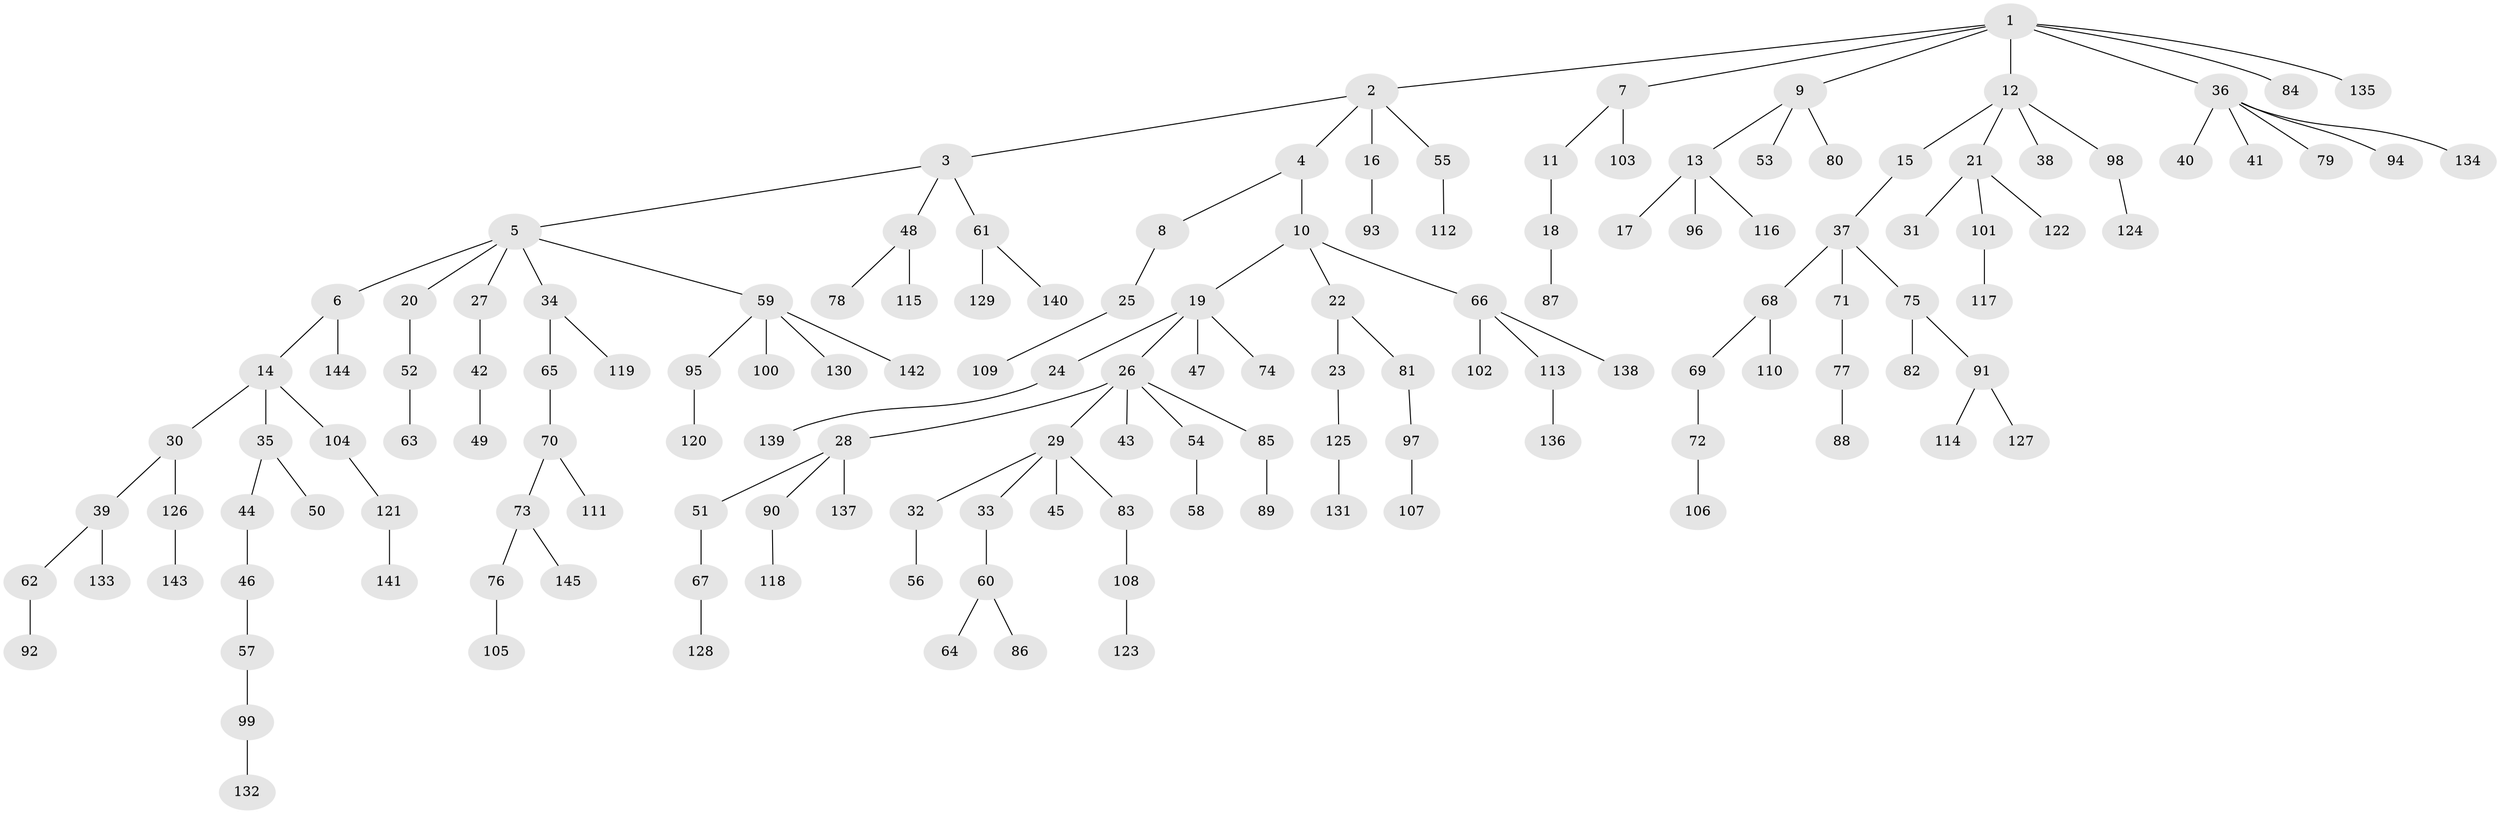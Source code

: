 // Generated by graph-tools (version 1.1) at 2025/15/03/09/25 04:15:36]
// undirected, 145 vertices, 144 edges
graph export_dot {
graph [start="1"]
  node [color=gray90,style=filled];
  1;
  2;
  3;
  4;
  5;
  6;
  7;
  8;
  9;
  10;
  11;
  12;
  13;
  14;
  15;
  16;
  17;
  18;
  19;
  20;
  21;
  22;
  23;
  24;
  25;
  26;
  27;
  28;
  29;
  30;
  31;
  32;
  33;
  34;
  35;
  36;
  37;
  38;
  39;
  40;
  41;
  42;
  43;
  44;
  45;
  46;
  47;
  48;
  49;
  50;
  51;
  52;
  53;
  54;
  55;
  56;
  57;
  58;
  59;
  60;
  61;
  62;
  63;
  64;
  65;
  66;
  67;
  68;
  69;
  70;
  71;
  72;
  73;
  74;
  75;
  76;
  77;
  78;
  79;
  80;
  81;
  82;
  83;
  84;
  85;
  86;
  87;
  88;
  89;
  90;
  91;
  92;
  93;
  94;
  95;
  96;
  97;
  98;
  99;
  100;
  101;
  102;
  103;
  104;
  105;
  106;
  107;
  108;
  109;
  110;
  111;
  112;
  113;
  114;
  115;
  116;
  117;
  118;
  119;
  120;
  121;
  122;
  123;
  124;
  125;
  126;
  127;
  128;
  129;
  130;
  131;
  132;
  133;
  134;
  135;
  136;
  137;
  138;
  139;
  140;
  141;
  142;
  143;
  144;
  145;
  1 -- 2;
  1 -- 7;
  1 -- 9;
  1 -- 12;
  1 -- 36;
  1 -- 84;
  1 -- 135;
  2 -- 3;
  2 -- 4;
  2 -- 16;
  2 -- 55;
  3 -- 5;
  3 -- 48;
  3 -- 61;
  4 -- 8;
  4 -- 10;
  5 -- 6;
  5 -- 20;
  5 -- 27;
  5 -- 34;
  5 -- 59;
  6 -- 14;
  6 -- 144;
  7 -- 11;
  7 -- 103;
  8 -- 25;
  9 -- 13;
  9 -- 53;
  9 -- 80;
  10 -- 19;
  10 -- 22;
  10 -- 66;
  11 -- 18;
  12 -- 15;
  12 -- 21;
  12 -- 38;
  12 -- 98;
  13 -- 17;
  13 -- 96;
  13 -- 116;
  14 -- 30;
  14 -- 35;
  14 -- 104;
  15 -- 37;
  16 -- 93;
  18 -- 87;
  19 -- 24;
  19 -- 26;
  19 -- 47;
  19 -- 74;
  20 -- 52;
  21 -- 31;
  21 -- 101;
  21 -- 122;
  22 -- 23;
  22 -- 81;
  23 -- 125;
  24 -- 139;
  25 -- 109;
  26 -- 28;
  26 -- 29;
  26 -- 43;
  26 -- 54;
  26 -- 85;
  27 -- 42;
  28 -- 51;
  28 -- 90;
  28 -- 137;
  29 -- 32;
  29 -- 33;
  29 -- 45;
  29 -- 83;
  30 -- 39;
  30 -- 126;
  32 -- 56;
  33 -- 60;
  34 -- 65;
  34 -- 119;
  35 -- 44;
  35 -- 50;
  36 -- 40;
  36 -- 41;
  36 -- 79;
  36 -- 94;
  36 -- 134;
  37 -- 68;
  37 -- 71;
  37 -- 75;
  39 -- 62;
  39 -- 133;
  42 -- 49;
  44 -- 46;
  46 -- 57;
  48 -- 78;
  48 -- 115;
  51 -- 67;
  52 -- 63;
  54 -- 58;
  55 -- 112;
  57 -- 99;
  59 -- 95;
  59 -- 100;
  59 -- 130;
  59 -- 142;
  60 -- 64;
  60 -- 86;
  61 -- 129;
  61 -- 140;
  62 -- 92;
  65 -- 70;
  66 -- 102;
  66 -- 113;
  66 -- 138;
  67 -- 128;
  68 -- 69;
  68 -- 110;
  69 -- 72;
  70 -- 73;
  70 -- 111;
  71 -- 77;
  72 -- 106;
  73 -- 76;
  73 -- 145;
  75 -- 82;
  75 -- 91;
  76 -- 105;
  77 -- 88;
  81 -- 97;
  83 -- 108;
  85 -- 89;
  90 -- 118;
  91 -- 114;
  91 -- 127;
  95 -- 120;
  97 -- 107;
  98 -- 124;
  99 -- 132;
  101 -- 117;
  104 -- 121;
  108 -- 123;
  113 -- 136;
  121 -- 141;
  125 -- 131;
  126 -- 143;
}
